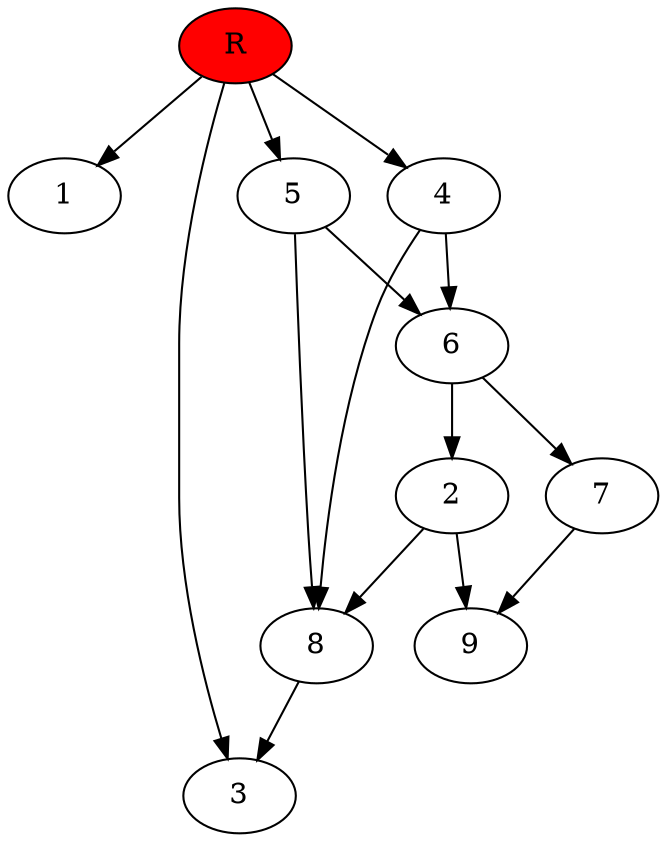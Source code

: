 digraph prb65991 {
	1
	2
	3
	4
	5
	6
	7
	8
	R [fillcolor="#ff0000" style=filled]
	2 -> 8
	2 -> 9
	4 -> 6
	4 -> 8
	5 -> 6
	5 -> 8
	6 -> 2
	6 -> 7
	7 -> 9
	8 -> 3
	R -> 1
	R -> 3
	R -> 4
	R -> 5
}

